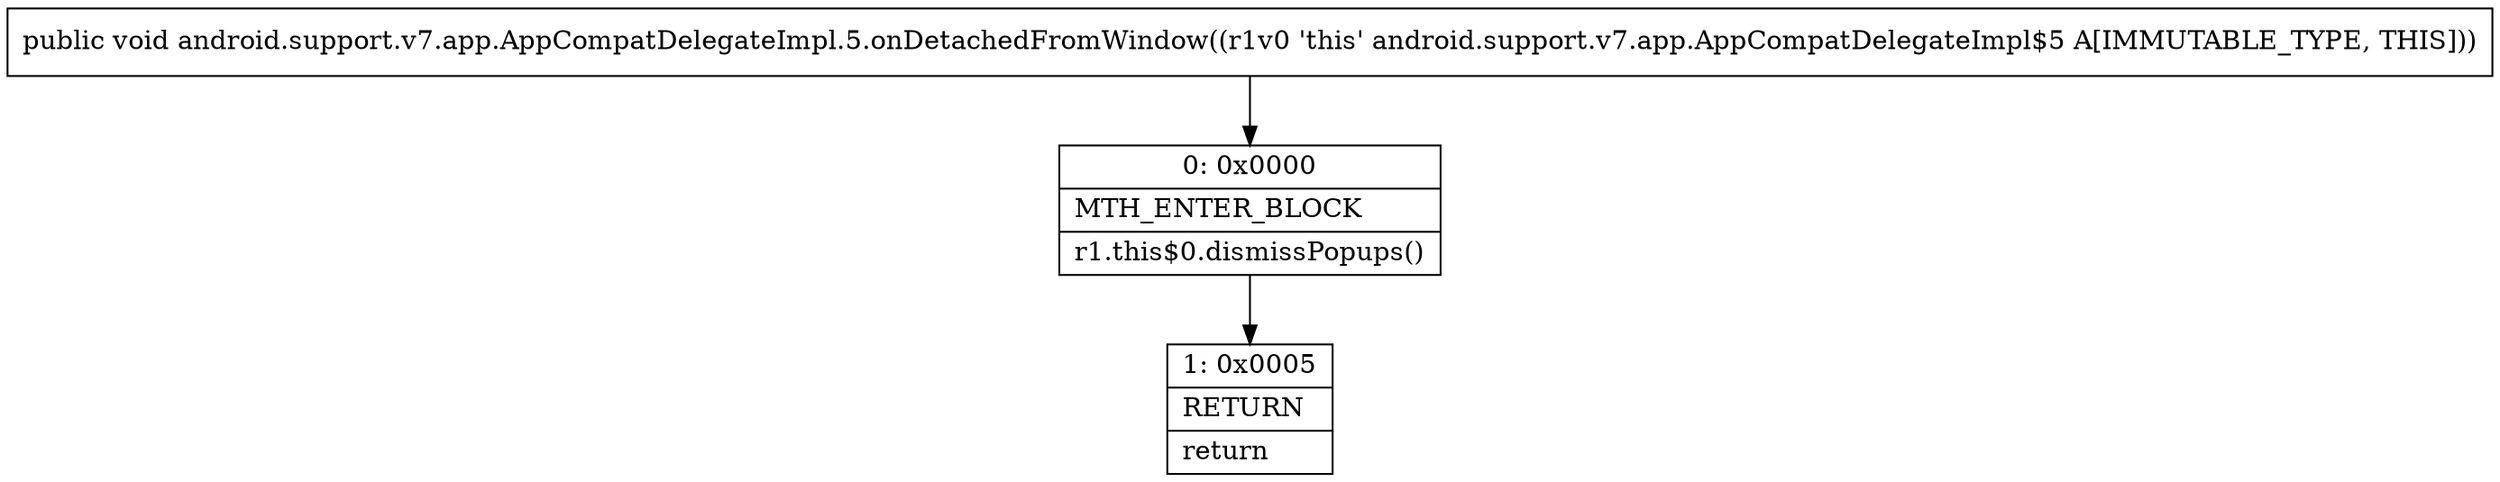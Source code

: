 digraph "CFG forandroid.support.v7.app.AppCompatDelegateImpl.5.onDetachedFromWindow()V" {
Node_0 [shape=record,label="{0\:\ 0x0000|MTH_ENTER_BLOCK\l|r1.this$0.dismissPopups()\l}"];
Node_1 [shape=record,label="{1\:\ 0x0005|RETURN\l|return\l}"];
MethodNode[shape=record,label="{public void android.support.v7.app.AppCompatDelegateImpl.5.onDetachedFromWindow((r1v0 'this' android.support.v7.app.AppCompatDelegateImpl$5 A[IMMUTABLE_TYPE, THIS])) }"];
MethodNode -> Node_0;
Node_0 -> Node_1;
}

